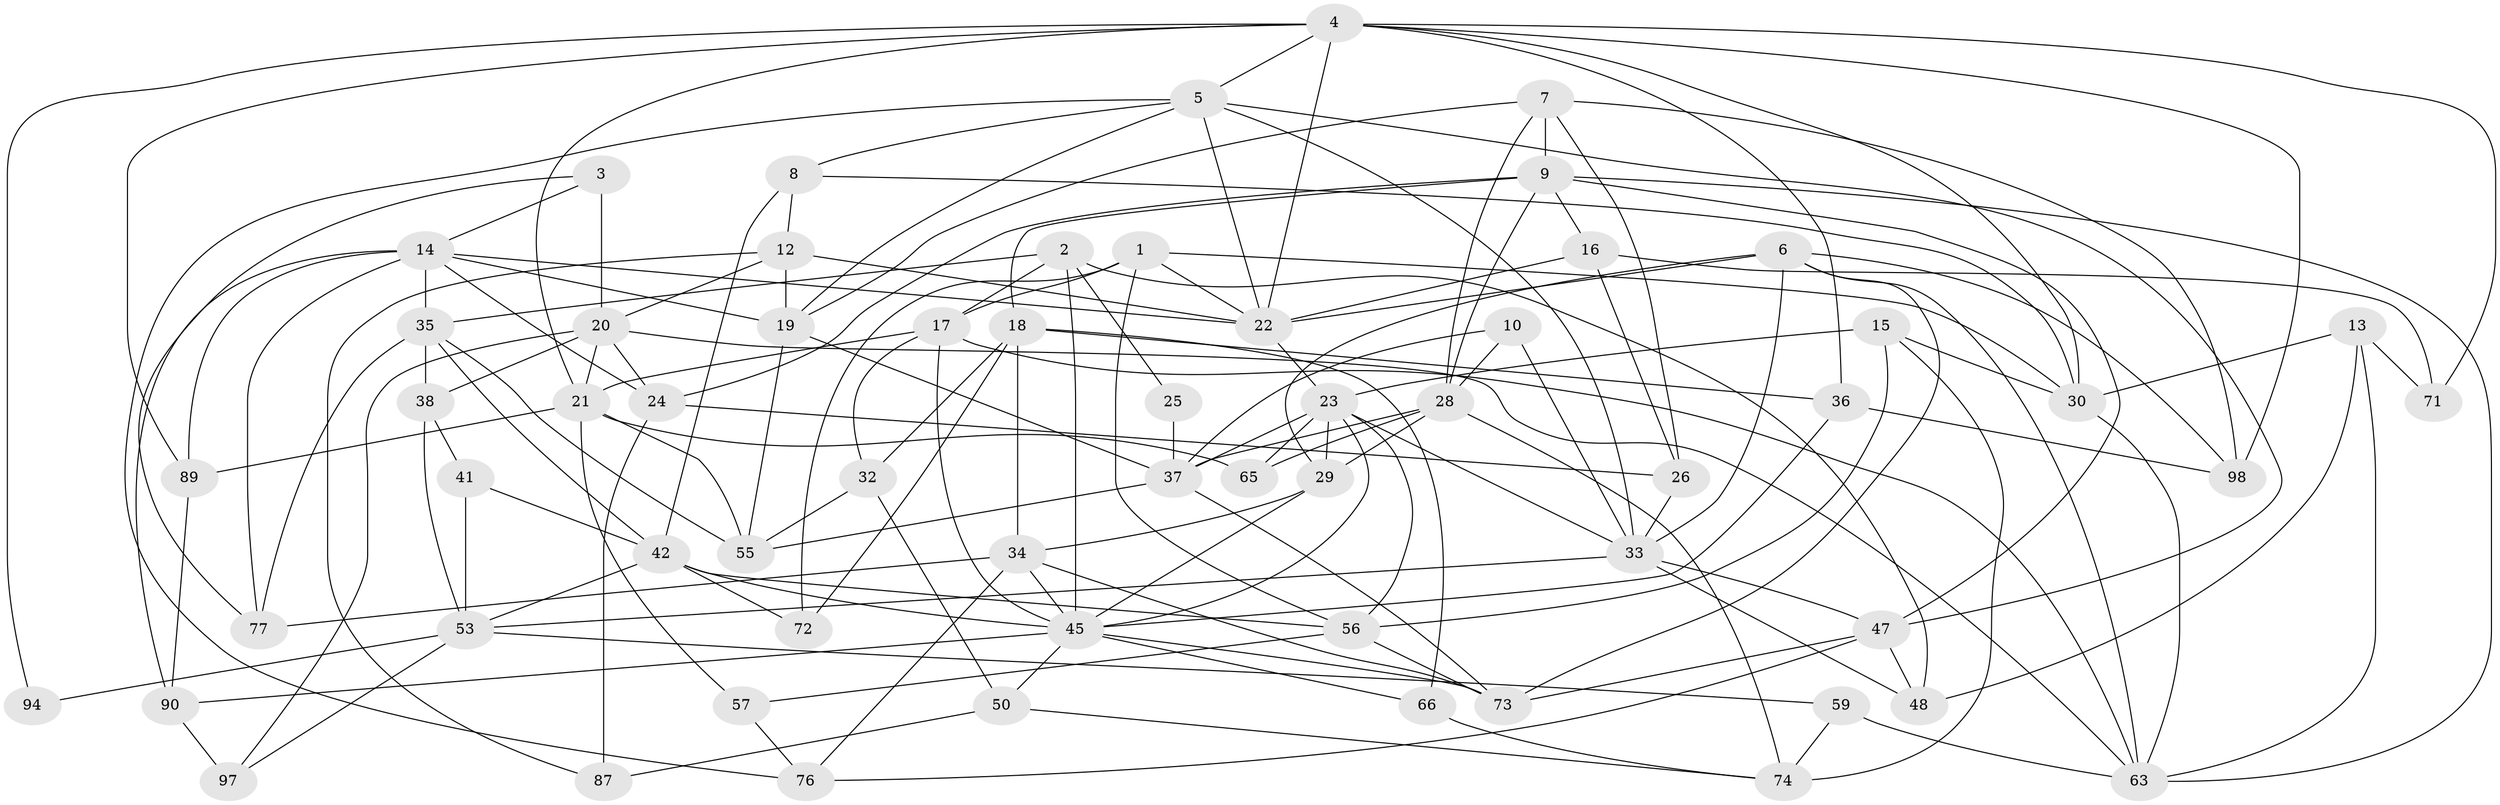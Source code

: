 // original degree distribution, {3: 0.34, 4: 0.3, 6: 0.12, 2: 0.06, 5: 0.16, 7: 0.02}
// Generated by graph-tools (version 1.1) at 2025/38/02/21/25 10:38:59]
// undirected, 61 vertices, 156 edges
graph export_dot {
graph [start="1"]
  node [color=gray90,style=filled];
  1 [super="+64"];
  2 [super="+39"];
  3;
  4 [super="+11"];
  5 [super="+54"];
  6 [super="+79"];
  7 [super="+85"];
  8 [super="+31"];
  9 [super="+93"];
  10;
  12 [super="+68"];
  13 [super="+52"];
  14 [super="+86"];
  15;
  16 [super="+27"];
  17 [super="+92"];
  18;
  19 [super="+61"];
  20 [super="+44"];
  21 [super="+40"];
  22 [super="+70"];
  23 [super="+60"];
  24 [super="+84"];
  25;
  26;
  28 [super="+46"];
  29 [super="+49"];
  30 [super="+62"];
  32 [super="+69"];
  33 [super="+82"];
  34 [super="+96"];
  35 [super="+100"];
  36 [super="+83"];
  37 [super="+78"];
  38;
  41 [super="+58"];
  42 [super="+43"];
  45 [super="+51"];
  47 [super="+88"];
  48;
  50;
  53 [super="+75"];
  55;
  56 [super="+67"];
  57;
  59;
  63 [super="+80"];
  65 [super="+95"];
  66;
  71;
  72;
  73 [super="+81"];
  74 [super="+91"];
  76 [super="+99"];
  77;
  87;
  89;
  90;
  94;
  97;
  98;
  1 -- 30;
  1 -- 72;
  1 -- 17;
  1 -- 56;
  1 -- 22;
  2 -- 35;
  2 -- 25;
  2 -- 48;
  2 -- 45;
  2 -- 17;
  3 -- 77;
  3 -- 20;
  3 -- 14;
  4 -- 5;
  4 -- 30;
  4 -- 89;
  4 -- 94;
  4 -- 98;
  4 -- 21;
  4 -- 22;
  4 -- 71;
  4 -- 36;
  5 -- 76;
  5 -- 33;
  5 -- 19;
  5 -- 22;
  5 -- 8;
  5 -- 47;
  6 -- 98;
  6 -- 73;
  6 -- 63;
  6 -- 33;
  6 -- 22;
  6 -- 29;
  7 -- 9;
  7 -- 98;
  7 -- 26;
  7 -- 28;
  7 -- 19;
  8 -- 30;
  8 -- 42;
  8 -- 12;
  9 -- 24;
  9 -- 18;
  9 -- 63;
  9 -- 28;
  9 -- 47;
  9 -- 16;
  10 -- 33;
  10 -- 37;
  10 -- 28;
  12 -- 20;
  12 -- 22;
  12 -- 19;
  12 -- 87;
  13 -- 30;
  13 -- 63;
  13 -- 48;
  13 -- 71;
  14 -- 89;
  14 -- 90;
  14 -- 35 [weight=2];
  14 -- 77;
  14 -- 24;
  14 -- 19;
  14 -- 22;
  15 -- 23;
  15 -- 74;
  15 -- 56;
  15 -- 30;
  16 -- 71;
  16 -- 22;
  16 -- 26;
  17 -- 63;
  17 -- 32;
  17 -- 21;
  17 -- 45;
  18 -- 66;
  18 -- 36;
  18 -- 72;
  18 -- 34;
  18 -- 32;
  19 -- 55;
  19 -- 37;
  20 -- 38;
  20 -- 97;
  20 -- 21;
  20 -- 24;
  20 -- 63;
  21 -- 57 [weight=2];
  21 -- 89;
  21 -- 55;
  21 -- 65;
  22 -- 23;
  23 -- 29 [weight=2];
  23 -- 65;
  23 -- 37;
  23 -- 45;
  23 -- 33;
  23 -- 56;
  24 -- 87;
  24 -- 26;
  25 -- 37 [weight=2];
  26 -- 33;
  28 -- 37;
  28 -- 74;
  28 -- 65;
  28 -- 29;
  29 -- 45;
  29 -- 34;
  30 -- 63;
  32 -- 50;
  32 -- 55;
  33 -- 48;
  33 -- 47;
  33 -- 53;
  34 -- 77;
  34 -- 76;
  34 -- 73;
  34 -- 45;
  35 -- 55;
  35 -- 42;
  35 -- 77;
  35 -- 38;
  36 -- 45;
  36 -- 98;
  37 -- 55;
  37 -- 73;
  38 -- 53;
  38 -- 41;
  41 -- 53;
  41 -- 42;
  42 -- 45;
  42 -- 72;
  42 -- 53;
  42 -- 56;
  45 -- 66;
  45 -- 50;
  45 -- 73;
  45 -- 90;
  47 -- 73;
  47 -- 48;
  47 -- 76;
  50 -- 87;
  50 -- 74;
  53 -- 97;
  53 -- 59;
  53 -- 94;
  56 -- 57;
  56 -- 73;
  57 -- 76;
  59 -- 63;
  59 -- 74;
  66 -- 74;
  89 -- 90;
  90 -- 97;
}
